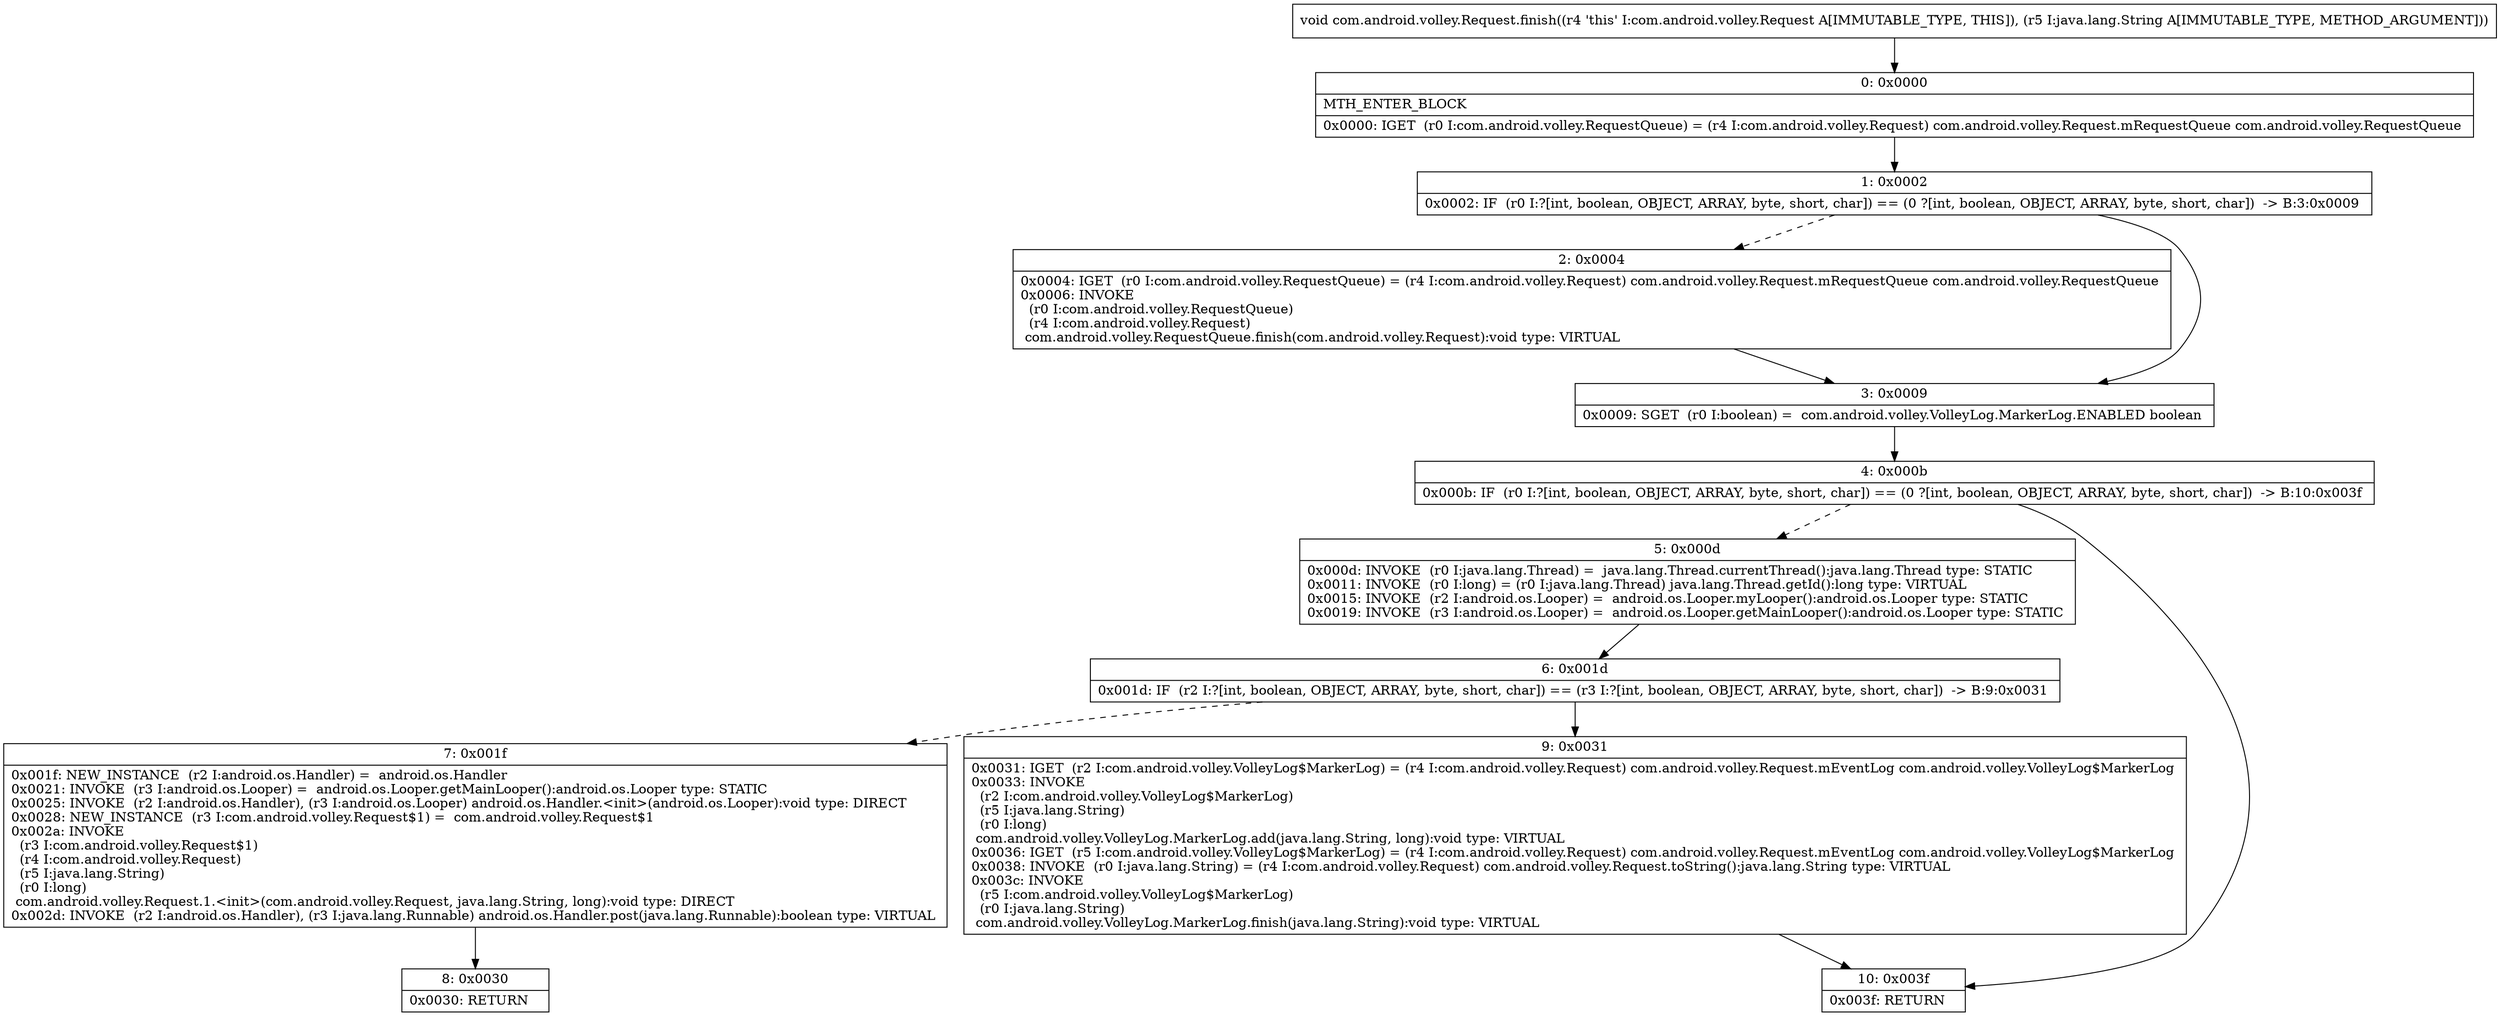digraph "CFG forcom.android.volley.Request.finish(Ljava\/lang\/String;)V" {
Node_0 [shape=record,label="{0\:\ 0x0000|MTH_ENTER_BLOCK\l|0x0000: IGET  (r0 I:com.android.volley.RequestQueue) = (r4 I:com.android.volley.Request) com.android.volley.Request.mRequestQueue com.android.volley.RequestQueue \l}"];
Node_1 [shape=record,label="{1\:\ 0x0002|0x0002: IF  (r0 I:?[int, boolean, OBJECT, ARRAY, byte, short, char]) == (0 ?[int, boolean, OBJECT, ARRAY, byte, short, char])  \-\> B:3:0x0009 \l}"];
Node_2 [shape=record,label="{2\:\ 0x0004|0x0004: IGET  (r0 I:com.android.volley.RequestQueue) = (r4 I:com.android.volley.Request) com.android.volley.Request.mRequestQueue com.android.volley.RequestQueue \l0x0006: INVOKE  \l  (r0 I:com.android.volley.RequestQueue)\l  (r4 I:com.android.volley.Request)\l com.android.volley.RequestQueue.finish(com.android.volley.Request):void type: VIRTUAL \l}"];
Node_3 [shape=record,label="{3\:\ 0x0009|0x0009: SGET  (r0 I:boolean) =  com.android.volley.VolleyLog.MarkerLog.ENABLED boolean \l}"];
Node_4 [shape=record,label="{4\:\ 0x000b|0x000b: IF  (r0 I:?[int, boolean, OBJECT, ARRAY, byte, short, char]) == (0 ?[int, boolean, OBJECT, ARRAY, byte, short, char])  \-\> B:10:0x003f \l}"];
Node_5 [shape=record,label="{5\:\ 0x000d|0x000d: INVOKE  (r0 I:java.lang.Thread) =  java.lang.Thread.currentThread():java.lang.Thread type: STATIC \l0x0011: INVOKE  (r0 I:long) = (r0 I:java.lang.Thread) java.lang.Thread.getId():long type: VIRTUAL \l0x0015: INVOKE  (r2 I:android.os.Looper) =  android.os.Looper.myLooper():android.os.Looper type: STATIC \l0x0019: INVOKE  (r3 I:android.os.Looper) =  android.os.Looper.getMainLooper():android.os.Looper type: STATIC \l}"];
Node_6 [shape=record,label="{6\:\ 0x001d|0x001d: IF  (r2 I:?[int, boolean, OBJECT, ARRAY, byte, short, char]) == (r3 I:?[int, boolean, OBJECT, ARRAY, byte, short, char])  \-\> B:9:0x0031 \l}"];
Node_7 [shape=record,label="{7\:\ 0x001f|0x001f: NEW_INSTANCE  (r2 I:android.os.Handler) =  android.os.Handler \l0x0021: INVOKE  (r3 I:android.os.Looper) =  android.os.Looper.getMainLooper():android.os.Looper type: STATIC \l0x0025: INVOKE  (r2 I:android.os.Handler), (r3 I:android.os.Looper) android.os.Handler.\<init\>(android.os.Looper):void type: DIRECT \l0x0028: NEW_INSTANCE  (r3 I:com.android.volley.Request$1) =  com.android.volley.Request$1 \l0x002a: INVOKE  \l  (r3 I:com.android.volley.Request$1)\l  (r4 I:com.android.volley.Request)\l  (r5 I:java.lang.String)\l  (r0 I:long)\l com.android.volley.Request.1.\<init\>(com.android.volley.Request, java.lang.String, long):void type: DIRECT \l0x002d: INVOKE  (r2 I:android.os.Handler), (r3 I:java.lang.Runnable) android.os.Handler.post(java.lang.Runnable):boolean type: VIRTUAL \l}"];
Node_8 [shape=record,label="{8\:\ 0x0030|0x0030: RETURN   \l}"];
Node_9 [shape=record,label="{9\:\ 0x0031|0x0031: IGET  (r2 I:com.android.volley.VolleyLog$MarkerLog) = (r4 I:com.android.volley.Request) com.android.volley.Request.mEventLog com.android.volley.VolleyLog$MarkerLog \l0x0033: INVOKE  \l  (r2 I:com.android.volley.VolleyLog$MarkerLog)\l  (r5 I:java.lang.String)\l  (r0 I:long)\l com.android.volley.VolleyLog.MarkerLog.add(java.lang.String, long):void type: VIRTUAL \l0x0036: IGET  (r5 I:com.android.volley.VolleyLog$MarkerLog) = (r4 I:com.android.volley.Request) com.android.volley.Request.mEventLog com.android.volley.VolleyLog$MarkerLog \l0x0038: INVOKE  (r0 I:java.lang.String) = (r4 I:com.android.volley.Request) com.android.volley.Request.toString():java.lang.String type: VIRTUAL \l0x003c: INVOKE  \l  (r5 I:com.android.volley.VolleyLog$MarkerLog)\l  (r0 I:java.lang.String)\l com.android.volley.VolleyLog.MarkerLog.finish(java.lang.String):void type: VIRTUAL \l}"];
Node_10 [shape=record,label="{10\:\ 0x003f|0x003f: RETURN   \l}"];
MethodNode[shape=record,label="{void com.android.volley.Request.finish((r4 'this' I:com.android.volley.Request A[IMMUTABLE_TYPE, THIS]), (r5 I:java.lang.String A[IMMUTABLE_TYPE, METHOD_ARGUMENT])) }"];
MethodNode -> Node_0;
Node_0 -> Node_1;
Node_1 -> Node_2[style=dashed];
Node_1 -> Node_3;
Node_2 -> Node_3;
Node_3 -> Node_4;
Node_4 -> Node_5[style=dashed];
Node_4 -> Node_10;
Node_5 -> Node_6;
Node_6 -> Node_7[style=dashed];
Node_6 -> Node_9;
Node_7 -> Node_8;
Node_9 -> Node_10;
}

